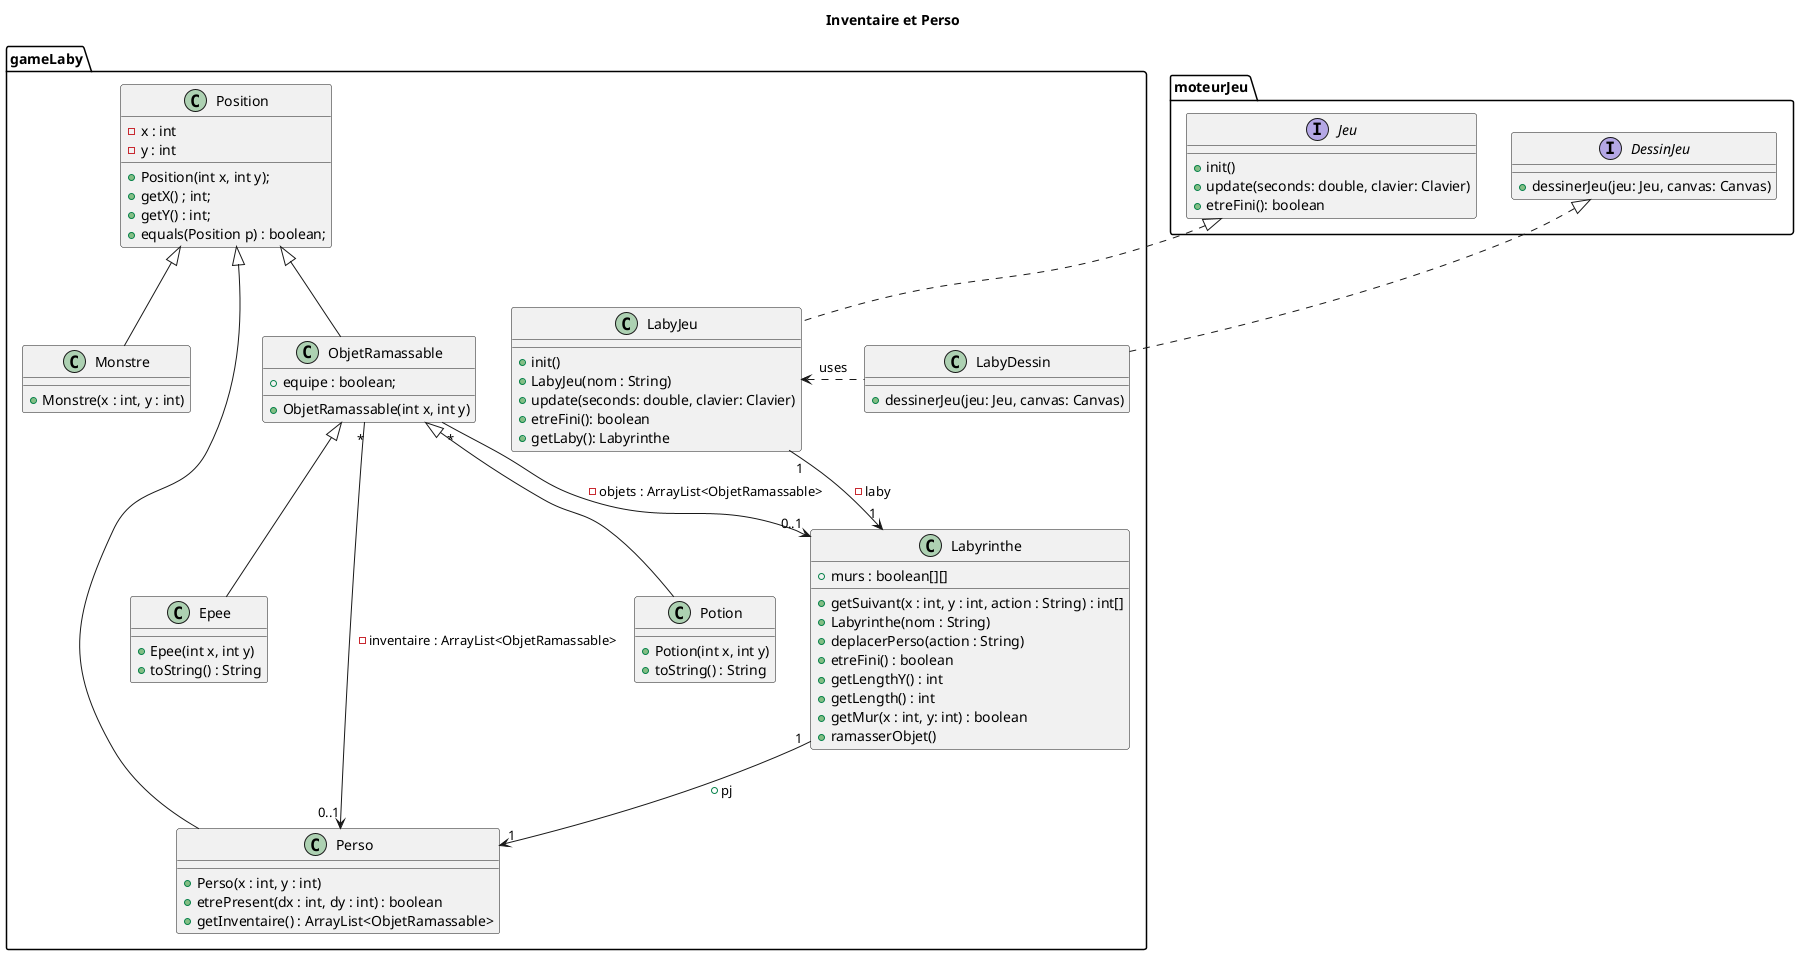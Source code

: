 @startuml
title Inventaire et Perso

'''classe'''


package moteurJeu {

interface Jeu{
+ init()
+ update(seconds: double, clavier: Clavier)
+ etreFini(): boolean
}


interface DessinJeu {
+ dessinerJeu(jeu: Jeu, canvas: Canvas)
}
}


package gameLaby {


class Labyrinthe{
  + murs : boolean[][]
  + getSuivant(x : int, y : int, action : String) : int[]
  + Labyrinthe(nom : String)
  + deplacerPerso(action : String)
  + etreFini() : boolean
  + getLengthY() : int
  + getLength() : int
  + getMur(x : int, y: int) : boolean
  + ramasserObjet()
}


class ObjetRamassable {
    + equipe : boolean;
    + ObjetRamassable(int x, int y)
}

class Potion{
    + Potion(int x, int y)
    + toString() : String
}

class Epee{
    + Epee(int x, int y)
    + toString() : String
}

class Position {
    - x : int
    - y : int
    + Position(int x, int y);
    + getX() ; int;
    + getY() : int;
    + equals(Position p) : boolean;
}

class Monstre {
  + Monstre(x : int, y : int)
}


class Perso {
  + Perso(x : int, y : int)
  + etrePresent(dx : int, dy : int) : boolean
  + getInventaire() : ArrayList<ObjetRamassable>
}

class LabyJeu{
+ init()
+ LabyJeu(nom : String)
+ update(seconds: double, clavier: Clavier)
+ etreFini(): boolean
+ getLaby(): Labyrinthe
}

class LabyDessin{
+ dessinerJeu(jeu: Jeu, canvas: Canvas)
}
}


LabyJeu "1" --> "1" Labyrinthe : -laby
DessinJeu <|.. LabyDessin
Jeu <|.. LabyJeu
Labyrinthe "1" --> "1" Perso: + pj
LabyJeu <. LabyDessin:uses

ObjetRamassable "*" --> "0..1" Perso: -inventaire : ArrayList<ObjetRamassable>
ObjetRamassable "*" --> "0..1" Labyrinthe: -objets : ArrayList<ObjetRamassable>
ObjetRamassable  <|-- "Potion"
ObjetRamassable  <|-- "Epee"
Position <|--  Perso
Position <|--  Monstre
Position <|--  ObjetRamassable



@enduml